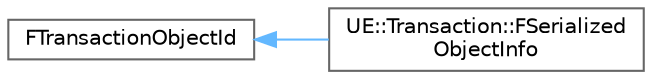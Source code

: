 digraph "Graphical Class Hierarchy"
{
 // INTERACTIVE_SVG=YES
 // LATEX_PDF_SIZE
  bgcolor="transparent";
  edge [fontname=Helvetica,fontsize=10,labelfontname=Helvetica,labelfontsize=10];
  node [fontname=Helvetica,fontsize=10,shape=box,height=0.2,width=0.4];
  rankdir="LR";
  Node0 [id="Node000000",label="FTransactionObjectId",height=0.2,width=0.4,color="grey40", fillcolor="white", style="filled",URL="$d9/d88/structFTransactionObjectId.html",tooltip="ID for an object that was transacted."];
  Node0 -> Node1 [id="edge5177_Node000000_Node000001",dir="back",color="steelblue1",style="solid",tooltip=" "];
  Node1 [id="Node000001",label="UE::Transaction::FSerialized\lObjectInfo",height=0.2,width=0.4,color="grey40", fillcolor="white", style="filled",URL="$db/dcd/structUE_1_1Transaction_1_1FSerializedObjectInfo.html",tooltip=" "];
}
